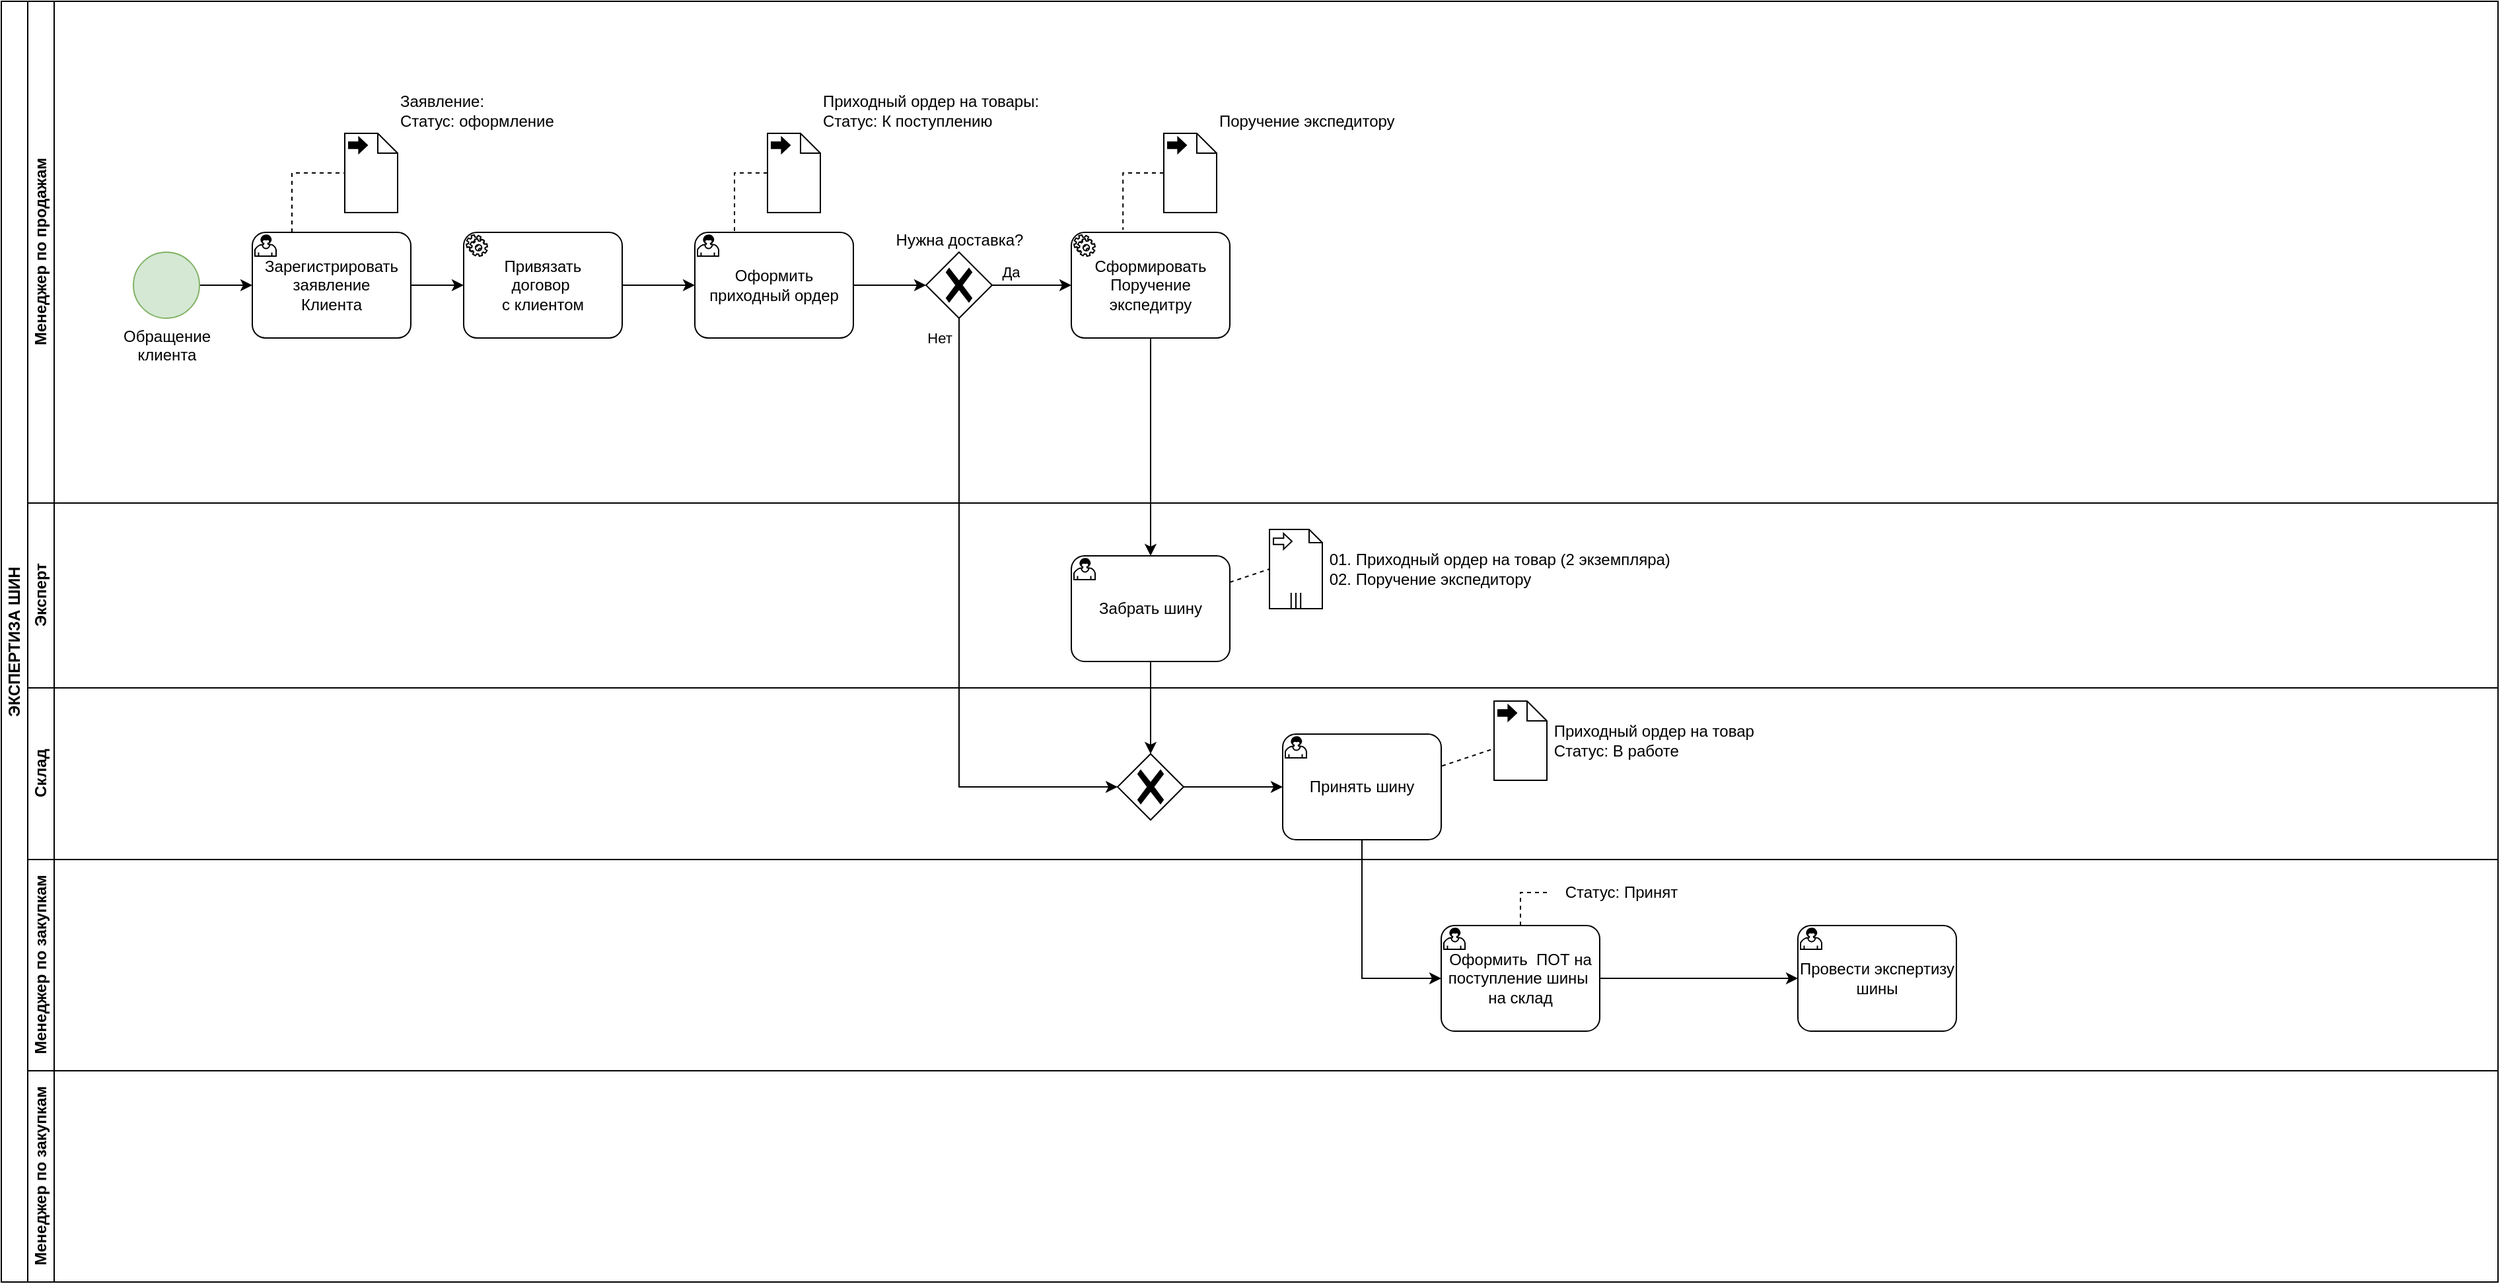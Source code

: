 <mxfile version="24.5.4" type="github">
  <diagram name="Page-1" id="2a216829-ef6e-dabb-86c1-c78162f3ba2b">
    <mxGraphModel dx="1467" dy="1948" grid="1" gridSize="10" guides="1" tooltips="1" connect="1" arrows="1" fold="1" page="1" pageScale="1" pageWidth="850" pageHeight="1100" background="none" math="0" shadow="0">
      <root>
        <mxCell id="0" />
        <mxCell id="1" parent="0" />
        <mxCell id="-9O4ighKIEZhMPFVjjVs-1" value="ЭКСПЕРТИЗА ШИН" style="swimlane;html=1;childLayout=stackLayout;resizeParent=1;resizeParentMax=0;horizontal=0;startSize=20;horizontalStack=0;whiteSpace=wrap;" vertex="1" parent="1">
          <mxGeometry x="30" y="-880" width="1890" height="970" as="geometry" />
        </mxCell>
        <mxCell id="-9O4ighKIEZhMPFVjjVs-2" value="Менеджер по продажам" style="swimlane;html=1;startSize=20;horizontal=0;" vertex="1" parent="-9O4ighKIEZhMPFVjjVs-1">
          <mxGeometry x="20" width="1870" height="380" as="geometry">
            <mxRectangle x="20" width="1130" height="30" as="alternateBounds" />
          </mxGeometry>
        </mxCell>
        <mxCell id="-9O4ighKIEZhMPFVjjVs-7" value="" style="edgeStyle=orthogonalEdgeStyle;rounded=0;orthogonalLoop=1;jettySize=auto;html=1;entryX=0;entryY=0.5;entryDx=0;entryDy=0;entryPerimeter=0;" edge="1" parent="-9O4ighKIEZhMPFVjjVs-2" source="-9O4ighKIEZhMPFVjjVs-5" target="-9O4ighKIEZhMPFVjjVs-10">
          <mxGeometry relative="1" as="geometry">
            <mxPoint x="180" y="215" as="targetPoint" />
          </mxGeometry>
        </mxCell>
        <mxCell id="-9O4ighKIEZhMPFVjjVs-5" value="Обращение&lt;div&gt;клиента&lt;/div&gt;" style="points=[[0.145,0.145,0],[0.5,0,0],[0.855,0.145,0],[1,0.5,0],[0.855,0.855,0],[0.5,1,0],[0.145,0.855,0],[0,0.5,0]];shape=mxgraph.bpmn.event;html=1;verticalLabelPosition=bottom;labelBackgroundColor=#ffffff;verticalAlign=top;align=center;perimeter=ellipsePerimeter;outlineConnect=0;aspect=fixed;outline=standard;symbol=general;fillColor=#d5e8d4;strokeColor=#82b366;" vertex="1" parent="-9O4ighKIEZhMPFVjjVs-2">
          <mxGeometry x="80" y="190" width="50" height="50" as="geometry" />
        </mxCell>
        <mxCell id="-9O4ighKIEZhMPFVjjVs-10" value="Зарегистрировать&lt;div&gt;заявление&lt;/div&gt;&lt;div&gt;Клиента&lt;/div&gt;" style="points=[[0.25,0,0],[0.5,0,0],[0.75,0,0],[1,0.25,0],[1,0.5,0],[1,0.75,0],[0.75,1,0],[0.5,1,0],[0.25,1,0],[0,0.75,0],[0,0.5,0],[0,0.25,0]];shape=mxgraph.bpmn.task;whiteSpace=wrap;rectStyle=rounded;size=10;html=1;container=1;expand=0;collapsible=0;taskMarker=user;" vertex="1" parent="-9O4ighKIEZhMPFVjjVs-2">
          <mxGeometry x="170" y="175" width="120" height="80" as="geometry" />
        </mxCell>
        <mxCell id="-9O4ighKIEZhMPFVjjVs-22" style="edgeStyle=orthogonalEdgeStyle;rounded=0;orthogonalLoop=1;jettySize=auto;html=1;" edge="1" parent="-9O4ighKIEZhMPFVjjVs-2" source="-9O4ighKIEZhMPFVjjVs-11" target="-9O4ighKIEZhMPFVjjVs-21">
          <mxGeometry relative="1" as="geometry" />
        </mxCell>
        <mxCell id="-9O4ighKIEZhMPFVjjVs-11" value="Оформить приходный ордер" style="points=[[0.25,0,0],[0.5,0,0],[0.75,0,0],[1,0.25,0],[1,0.5,0],[1,0.75,0],[0.75,1,0],[0.5,1,0],[0.25,1,0],[0,0.75,0],[0,0.5,0],[0,0.25,0]];shape=mxgraph.bpmn.task;whiteSpace=wrap;rectStyle=rounded;size=10;html=1;container=1;expand=0;collapsible=0;taskMarker=user;" vertex="1" parent="-9O4ighKIEZhMPFVjjVs-2">
          <mxGeometry x="505" y="175" width="120" height="80" as="geometry" />
        </mxCell>
        <mxCell id="-9O4ighKIEZhMPFVjjVs-18" value="Привязать&lt;div&gt;договор&amp;nbsp;&lt;/div&gt;&lt;div&gt;с клиентом&lt;/div&gt;" style="points=[[0.25,0,0],[0.5,0,0],[0.75,0,0],[1,0.25,0],[1,0.5,0],[1,0.75,0],[0.75,1,0],[0.5,1,0],[0.25,1,0],[0,0.75,0],[0,0.5,0],[0,0.25,0]];shape=mxgraph.bpmn.task;whiteSpace=wrap;rectStyle=rounded;size=10;html=1;container=1;expand=0;collapsible=0;taskMarker=service;" vertex="1" parent="-9O4ighKIEZhMPFVjjVs-2">
          <mxGeometry x="330" y="175" width="120" height="80" as="geometry" />
        </mxCell>
        <mxCell id="-9O4ighKIEZhMPFVjjVs-19" style="edgeStyle=orthogonalEdgeStyle;rounded=0;orthogonalLoop=1;jettySize=auto;html=1;entryX=0;entryY=0.5;entryDx=0;entryDy=0;entryPerimeter=0;" edge="1" parent="-9O4ighKIEZhMPFVjjVs-2" source="-9O4ighKIEZhMPFVjjVs-10" target="-9O4ighKIEZhMPFVjjVs-18">
          <mxGeometry relative="1" as="geometry" />
        </mxCell>
        <mxCell id="-9O4ighKIEZhMPFVjjVs-20" style="edgeStyle=orthogonalEdgeStyle;rounded=0;orthogonalLoop=1;jettySize=auto;html=1;entryX=0;entryY=0.5;entryDx=0;entryDy=0;entryPerimeter=0;" edge="1" parent="-9O4ighKIEZhMPFVjjVs-2" source="-9O4ighKIEZhMPFVjjVs-18" target="-9O4ighKIEZhMPFVjjVs-11">
          <mxGeometry relative="1" as="geometry" />
        </mxCell>
        <mxCell id="-9O4ighKIEZhMPFVjjVs-21" value="Нужна доставка?" style="points=[[0.25,0.25,0],[0.5,0,0],[0.75,0.25,0],[1,0.5,0],[0.75,0.75,0],[0.5,1,0],[0.25,0.75,0],[0,0.5,0]];shape=mxgraph.bpmn.gateway2;html=1;verticalLabelPosition=top;labelBackgroundColor=#ffffff;verticalAlign=bottom;align=center;perimeter=rhombusPerimeter;outlineConnect=0;outline=none;symbol=none;gwType=exclusive;labelPosition=center;" vertex="1" parent="-9O4ighKIEZhMPFVjjVs-2">
          <mxGeometry x="680" y="190" width="50" height="50" as="geometry" />
        </mxCell>
        <mxCell id="-9O4ighKIEZhMPFVjjVs-23" value="Сформировать&lt;div&gt;Поручение экспедитру&lt;/div&gt;" style="points=[[0.25,0,0],[0.5,0,0],[0.75,0,0],[1,0.25,0],[1,0.5,0],[1,0.75,0],[0.75,1,0],[0.5,1,0],[0.25,1,0],[0,0.75,0],[0,0.5,0],[0,0.25,0]];shape=mxgraph.bpmn.task;whiteSpace=wrap;rectStyle=rounded;size=10;html=1;container=1;expand=0;collapsible=0;taskMarker=service;" vertex="1" parent="-9O4ighKIEZhMPFVjjVs-2">
          <mxGeometry x="790" y="175" width="120" height="80" as="geometry" />
        </mxCell>
        <mxCell id="-9O4ighKIEZhMPFVjjVs-24" style="edgeStyle=orthogonalEdgeStyle;rounded=0;orthogonalLoop=1;jettySize=auto;html=1;entryX=0;entryY=0.5;entryDx=0;entryDy=0;entryPerimeter=0;" edge="1" parent="-9O4ighKIEZhMPFVjjVs-2" source="-9O4ighKIEZhMPFVjjVs-21" target="-9O4ighKIEZhMPFVjjVs-23">
          <mxGeometry relative="1" as="geometry" />
        </mxCell>
        <mxCell id="-9O4ighKIEZhMPFVjjVs-47" value="Да" style="edgeLabel;html=1;align=center;verticalAlign=middle;resizable=0;points=[];" vertex="1" connectable="0" parent="-9O4ighKIEZhMPFVjjVs-24">
          <mxGeometry x="-0.213" y="1" relative="1" as="geometry">
            <mxPoint x="-10" y="-9" as="offset" />
          </mxGeometry>
        </mxCell>
        <mxCell id="-9O4ighKIEZhMPFVjjVs-76" value="Заявление:&lt;div&gt;Статус: оформление&lt;/div&gt;" style="shape=mxgraph.bpmn.data;labelPosition=right;verticalLabelPosition=top;align=left;verticalAlign=bottom;size=15;html=1;bpmnTransferType=output;" vertex="1" parent="-9O4ighKIEZhMPFVjjVs-2">
          <mxGeometry x="240" y="100" width="40" height="60" as="geometry" />
        </mxCell>
        <mxCell id="-9O4ighKIEZhMPFVjjVs-77" style="edgeStyle=orthogonalEdgeStyle;rounded=0;orthogonalLoop=1;jettySize=auto;html=1;exitX=0.25;exitY=0;exitDx=0;exitDy=0;exitPerimeter=0;entryX=0;entryY=0.5;entryDx=0;entryDy=0;entryPerimeter=0;endArrow=none;endFill=0;dashed=1;" edge="1" parent="-9O4ighKIEZhMPFVjjVs-2" source="-9O4ighKIEZhMPFVjjVs-10" target="-9O4ighKIEZhMPFVjjVs-76">
          <mxGeometry relative="1" as="geometry" />
        </mxCell>
        <mxCell id="-9O4ighKIEZhMPFVjjVs-78" value="Приходный ордер на товары:&lt;div&gt;Статус: К поступлению&lt;/div&gt;" style="shape=mxgraph.bpmn.data;labelPosition=right;verticalLabelPosition=top;align=left;verticalAlign=bottom;size=15;html=1;bpmnTransferType=output;" vertex="1" parent="-9O4ighKIEZhMPFVjjVs-2">
          <mxGeometry x="560" y="100" width="40" height="60" as="geometry" />
        </mxCell>
        <mxCell id="-9O4ighKIEZhMPFVjjVs-79" style="edgeStyle=orthogonalEdgeStyle;rounded=0;orthogonalLoop=1;jettySize=auto;html=1;entryX=0.25;entryY=0;entryDx=0;entryDy=0;entryPerimeter=0;exitX=0;exitY=0.5;exitDx=0;exitDy=0;exitPerimeter=0;endArrow=none;endFill=0;dashed=1;" edge="1" parent="-9O4ighKIEZhMPFVjjVs-2" source="-9O4ighKIEZhMPFVjjVs-78" target="-9O4ighKIEZhMPFVjjVs-11">
          <mxGeometry relative="1" as="geometry" />
        </mxCell>
        <mxCell id="-9O4ighKIEZhMPFVjjVs-80" value="Поручение экспедитору" style="shape=mxgraph.bpmn.data;labelPosition=right;verticalLabelPosition=top;align=left;verticalAlign=bottom;size=15;html=1;bpmnTransferType=output;" vertex="1" parent="-9O4ighKIEZhMPFVjjVs-2">
          <mxGeometry x="860" y="100" width="40" height="60" as="geometry" />
        </mxCell>
        <mxCell id="-9O4ighKIEZhMPFVjjVs-81" style="edgeStyle=orthogonalEdgeStyle;rounded=0;orthogonalLoop=1;jettySize=auto;html=1;entryX=0.326;entryY=-0.024;entryDx=0;entryDy=0;entryPerimeter=0;exitX=0;exitY=0.5;exitDx=0;exitDy=0;exitPerimeter=0;endArrow=none;endFill=0;dashed=1;" edge="1" parent="-9O4ighKIEZhMPFVjjVs-2" source="-9O4ighKIEZhMPFVjjVs-80" target="-9O4ighKIEZhMPFVjjVs-23">
          <mxGeometry relative="1" as="geometry">
            <mxPoint x="845" y="130" as="sourcePoint" />
            <mxPoint x="820" y="175" as="targetPoint" />
          </mxGeometry>
        </mxCell>
        <mxCell id="-9O4ighKIEZhMPFVjjVs-3" value="Эксперт" style="swimlane;html=1;startSize=20;horizontal=0;" vertex="1" parent="-9O4ighKIEZhMPFVjjVs-1">
          <mxGeometry x="20" y="380" width="1870" height="140" as="geometry" />
        </mxCell>
        <mxCell id="-9O4ighKIEZhMPFVjjVs-42" value="Забрать шину" style="points=[[0.25,0,0],[0.5,0,0],[0.75,0,0],[1,0.25,0],[1,0.5,0],[1,0.75,0],[0.75,1,0],[0.5,1,0],[0.25,1,0],[0,0.75,0],[0,0.5,0],[0,0.25,0]];shape=mxgraph.bpmn.task;whiteSpace=wrap;rectStyle=rounded;size=10;html=1;container=1;expand=0;collapsible=0;taskMarker=user;" vertex="1" parent="-9O4ighKIEZhMPFVjjVs-3">
          <mxGeometry x="790" y="40" width="120" height="80" as="geometry" />
        </mxCell>
        <mxCell id="-9O4ighKIEZhMPFVjjVs-83" value="&amp;nbsp;01. Приходный ордер на товар (2 экземпляра)&lt;div&gt;&amp;nbsp;02. Поручение экспедитору&lt;/div&gt;" style="shape=mxgraph.bpmn.data;labelPosition=right;verticalLabelPosition=middle;align=left;verticalAlign=middle;size=10;html=1;bpmnTransferType=input;isCollection=1;" vertex="1" parent="-9O4ighKIEZhMPFVjjVs-3">
          <mxGeometry x="940" y="20" width="40" height="60" as="geometry" />
        </mxCell>
        <mxCell id="-9O4ighKIEZhMPFVjjVs-84" style="rounded=0;orthogonalLoop=1;jettySize=auto;html=1;entryX=0;entryY=0.5;entryDx=0;entryDy=0;entryPerimeter=0;dashed=1;endArrow=none;endFill=0;" edge="1" parent="-9O4ighKIEZhMPFVjjVs-3" source="-9O4ighKIEZhMPFVjjVs-42" target="-9O4ighKIEZhMPFVjjVs-83">
          <mxGeometry relative="1" as="geometry" />
        </mxCell>
        <mxCell id="-9O4ighKIEZhMPFVjjVs-4" value="Склад" style="swimlane;html=1;startSize=20;horizontal=0;" vertex="1" parent="-9O4ighKIEZhMPFVjjVs-1">
          <mxGeometry x="20" y="520" width="1870" height="130" as="geometry" />
        </mxCell>
        <mxCell id="-9O4ighKIEZhMPFVjjVs-51" style="edgeStyle=orthogonalEdgeStyle;rounded=0;orthogonalLoop=1;jettySize=auto;html=1;" edge="1" parent="-9O4ighKIEZhMPFVjjVs-4" source="-9O4ighKIEZhMPFVjjVs-45" target="-9O4ighKIEZhMPFVjjVs-49">
          <mxGeometry relative="1" as="geometry" />
        </mxCell>
        <mxCell id="-9O4ighKIEZhMPFVjjVs-45" value="" style="points=[[0.25,0.25,0],[0.5,0,0],[0.75,0.25,0],[1,0.5,0],[0.75,0.75,0],[0.5,1,0],[0.25,0.75,0],[0,0.5,0]];shape=mxgraph.bpmn.gateway2;html=1;verticalLabelPosition=top;labelBackgroundColor=#ffffff;verticalAlign=bottom;align=center;perimeter=rhombusPerimeter;outlineConnect=0;outline=none;symbol=none;gwType=exclusive;labelPosition=center;" vertex="1" parent="-9O4ighKIEZhMPFVjjVs-4">
          <mxGeometry x="825" y="50" width="50" height="50" as="geometry" />
        </mxCell>
        <mxCell id="-9O4ighKIEZhMPFVjjVs-89" style="rounded=0;orthogonalLoop=1;jettySize=auto;html=1;exitX=1.005;exitY=0.302;exitDx=0;exitDy=0;exitPerimeter=0;endArrow=none;endFill=0;dashed=1;entryX=0.018;entryY=0.596;entryDx=0;entryDy=0;entryPerimeter=0;" edge="1" parent="-9O4ighKIEZhMPFVjjVs-4" source="-9O4ighKIEZhMPFVjjVs-49" target="-9O4ighKIEZhMPFVjjVs-92">
          <mxGeometry relative="1" as="geometry">
            <mxPoint x="1100" y="53.709" as="targetPoint" />
          </mxGeometry>
        </mxCell>
        <mxCell id="-9O4ighKIEZhMPFVjjVs-49" value="Принять шину" style="points=[[0.25,0,0],[0.5,0,0],[0.75,0,0],[1,0.25,0],[1,0.5,0],[1,0.75,0],[0.75,1,0],[0.5,1,0],[0.25,1,0],[0,0.75,0],[0,0.5,0],[0,0.25,0]];shape=mxgraph.bpmn.task;whiteSpace=wrap;rectStyle=rounded;size=10;html=1;container=1;expand=0;collapsible=0;taskMarker=user;" vertex="1" parent="-9O4ighKIEZhMPFVjjVs-4">
          <mxGeometry x="950" y="35" width="120" height="80" as="geometry" />
        </mxCell>
        <mxCell id="-9O4ighKIEZhMPFVjjVs-92" value="&lt;span style=&quot;text-align: left;&quot;&gt;&amp;nbsp;Приходный ордер на товар&lt;/span&gt;&lt;div style=&quot;text-align: left;&quot;&gt;&amp;nbsp;Статус: В работе&lt;/div&gt;" style="shape=mxgraph.bpmn.data;labelPosition=right;verticalLabelPosition=middle;align=left;verticalAlign=middle;size=15;html=1;bpmnTransferType=output;" vertex="1" parent="-9O4ighKIEZhMPFVjjVs-4">
          <mxGeometry x="1110" y="10" width="40" height="60" as="geometry" />
        </mxCell>
        <mxCell id="-9O4ighKIEZhMPFVjjVs-41" value="Менеджер по закупкам" style="swimlane;html=1;startSize=20;horizontal=0;" vertex="1" parent="-9O4ighKIEZhMPFVjjVs-1">
          <mxGeometry x="20" y="650" width="1870" height="160" as="geometry" />
        </mxCell>
        <mxCell id="-9O4ighKIEZhMPFVjjVs-69" style="edgeStyle=orthogonalEdgeStyle;rounded=0;orthogonalLoop=1;jettySize=auto;html=1;entryX=0;entryY=0.5;entryDx=0;entryDy=0;dashed=1;endArrow=none;endFill=0;" edge="1" parent="-9O4ighKIEZhMPFVjjVs-41" source="-9O4ighKIEZhMPFVjjVs-52" target="-9O4ighKIEZhMPFVjjVs-68">
          <mxGeometry relative="1" as="geometry" />
        </mxCell>
        <mxCell id="-9O4ighKIEZhMPFVjjVs-75" style="edgeStyle=orthogonalEdgeStyle;rounded=0;orthogonalLoop=1;jettySize=auto;html=1;" edge="1" parent="-9O4ighKIEZhMPFVjjVs-41" source="-9O4ighKIEZhMPFVjjVs-52" target="-9O4ighKIEZhMPFVjjVs-74">
          <mxGeometry relative="1" as="geometry" />
        </mxCell>
        <mxCell id="-9O4ighKIEZhMPFVjjVs-52" value="Оформить&amp;nbsp; ПОТ на поступление шины&amp;nbsp; на склад" style="points=[[0.25,0,0],[0.5,0,0],[0.75,0,0],[1,0.25,0],[1,0.5,0],[1,0.75,0],[0.75,1,0],[0.5,1,0],[0.25,1,0],[0,0.75,0],[0,0.5,0],[0,0.25,0]];shape=mxgraph.bpmn.task;whiteSpace=wrap;rectStyle=rounded;size=10;html=1;container=1;expand=0;collapsible=0;taskMarker=user;" vertex="1" parent="-9O4ighKIEZhMPFVjjVs-41">
          <mxGeometry x="1070" y="50" width="120" height="80" as="geometry" />
        </mxCell>
        <mxCell id="-9O4ighKIEZhMPFVjjVs-68" value="Статус:&amp;nbsp;Принят" style="text;html=1;strokeColor=none;fillColor=none;align=center;verticalAlign=middle;whiteSpace=wrap;rounded=0;" vertex="1" parent="-9O4ighKIEZhMPFVjjVs-41">
          <mxGeometry x="1153" y="10" width="107" height="30" as="geometry" />
        </mxCell>
        <mxCell id="-9O4ighKIEZhMPFVjjVs-74" value="Провести экспертизу шины" style="points=[[0.25,0,0],[0.5,0,0],[0.75,0,0],[1,0.25,0],[1,0.5,0],[1,0.75,0],[0.75,1,0],[0.5,1,0],[0.25,1,0],[0,0.75,0],[0,0.5,0],[0,0.25,0]];shape=mxgraph.bpmn.task;whiteSpace=wrap;rectStyle=rounded;size=10;html=1;container=1;expand=0;collapsible=0;taskMarker=user;" vertex="1" parent="-9O4ighKIEZhMPFVjjVs-41">
          <mxGeometry x="1340" y="50" width="120" height="80" as="geometry" />
        </mxCell>
        <mxCell id="-9O4ighKIEZhMPFVjjVs-70" value="Менеджер по закупкам" style="swimlane;html=1;startSize=20;horizontal=0;" vertex="1" parent="-9O4ighKIEZhMPFVjjVs-1">
          <mxGeometry x="20" y="810" width="1870" height="160" as="geometry" />
        </mxCell>
        <mxCell id="-9O4ighKIEZhMPFVjjVs-43" style="edgeStyle=orthogonalEdgeStyle;rounded=0;orthogonalLoop=1;jettySize=auto;html=1;" edge="1" parent="-9O4ighKIEZhMPFVjjVs-1" source="-9O4ighKIEZhMPFVjjVs-23" target="-9O4ighKIEZhMPFVjjVs-42">
          <mxGeometry relative="1" as="geometry" />
        </mxCell>
        <mxCell id="-9O4ighKIEZhMPFVjjVs-46" style="edgeStyle=orthogonalEdgeStyle;rounded=0;orthogonalLoop=1;jettySize=auto;html=1;exitX=0.5;exitY=1;exitDx=0;exitDy=0;exitPerimeter=0;" edge="1" parent="-9O4ighKIEZhMPFVjjVs-1" source="-9O4ighKIEZhMPFVjjVs-21" target="-9O4ighKIEZhMPFVjjVs-45">
          <mxGeometry relative="1" as="geometry">
            <Array as="points">
              <mxPoint x="725" y="595" />
            </Array>
          </mxGeometry>
        </mxCell>
        <mxCell id="-9O4ighKIEZhMPFVjjVs-48" value="Нет" style="edgeLabel;html=1;align=center;verticalAlign=middle;resizable=0;points=[];" vertex="1" connectable="0" parent="-9O4ighKIEZhMPFVjjVs-46">
          <mxGeometry x="-0.637" relative="1" as="geometry">
            <mxPoint x="-15" y="-71" as="offset" />
          </mxGeometry>
        </mxCell>
        <mxCell id="-9O4ighKIEZhMPFVjjVs-50" style="edgeStyle=orthogonalEdgeStyle;rounded=0;orthogonalLoop=1;jettySize=auto;html=1;entryX=0.5;entryY=0;entryDx=0;entryDy=0;entryPerimeter=0;" edge="1" parent="-9O4ighKIEZhMPFVjjVs-1" source="-9O4ighKIEZhMPFVjjVs-42" target="-9O4ighKIEZhMPFVjjVs-45">
          <mxGeometry relative="1" as="geometry" />
        </mxCell>
        <mxCell id="-9O4ighKIEZhMPFVjjVs-53" style="edgeStyle=orthogonalEdgeStyle;rounded=0;orthogonalLoop=1;jettySize=auto;html=1;entryX=0;entryY=0.5;entryDx=0;entryDy=0;entryPerimeter=0;" edge="1" parent="-9O4ighKIEZhMPFVjjVs-1" source="-9O4ighKIEZhMPFVjjVs-49" target="-9O4ighKIEZhMPFVjjVs-52">
          <mxGeometry relative="1" as="geometry" />
        </mxCell>
      </root>
    </mxGraphModel>
  </diagram>
</mxfile>
